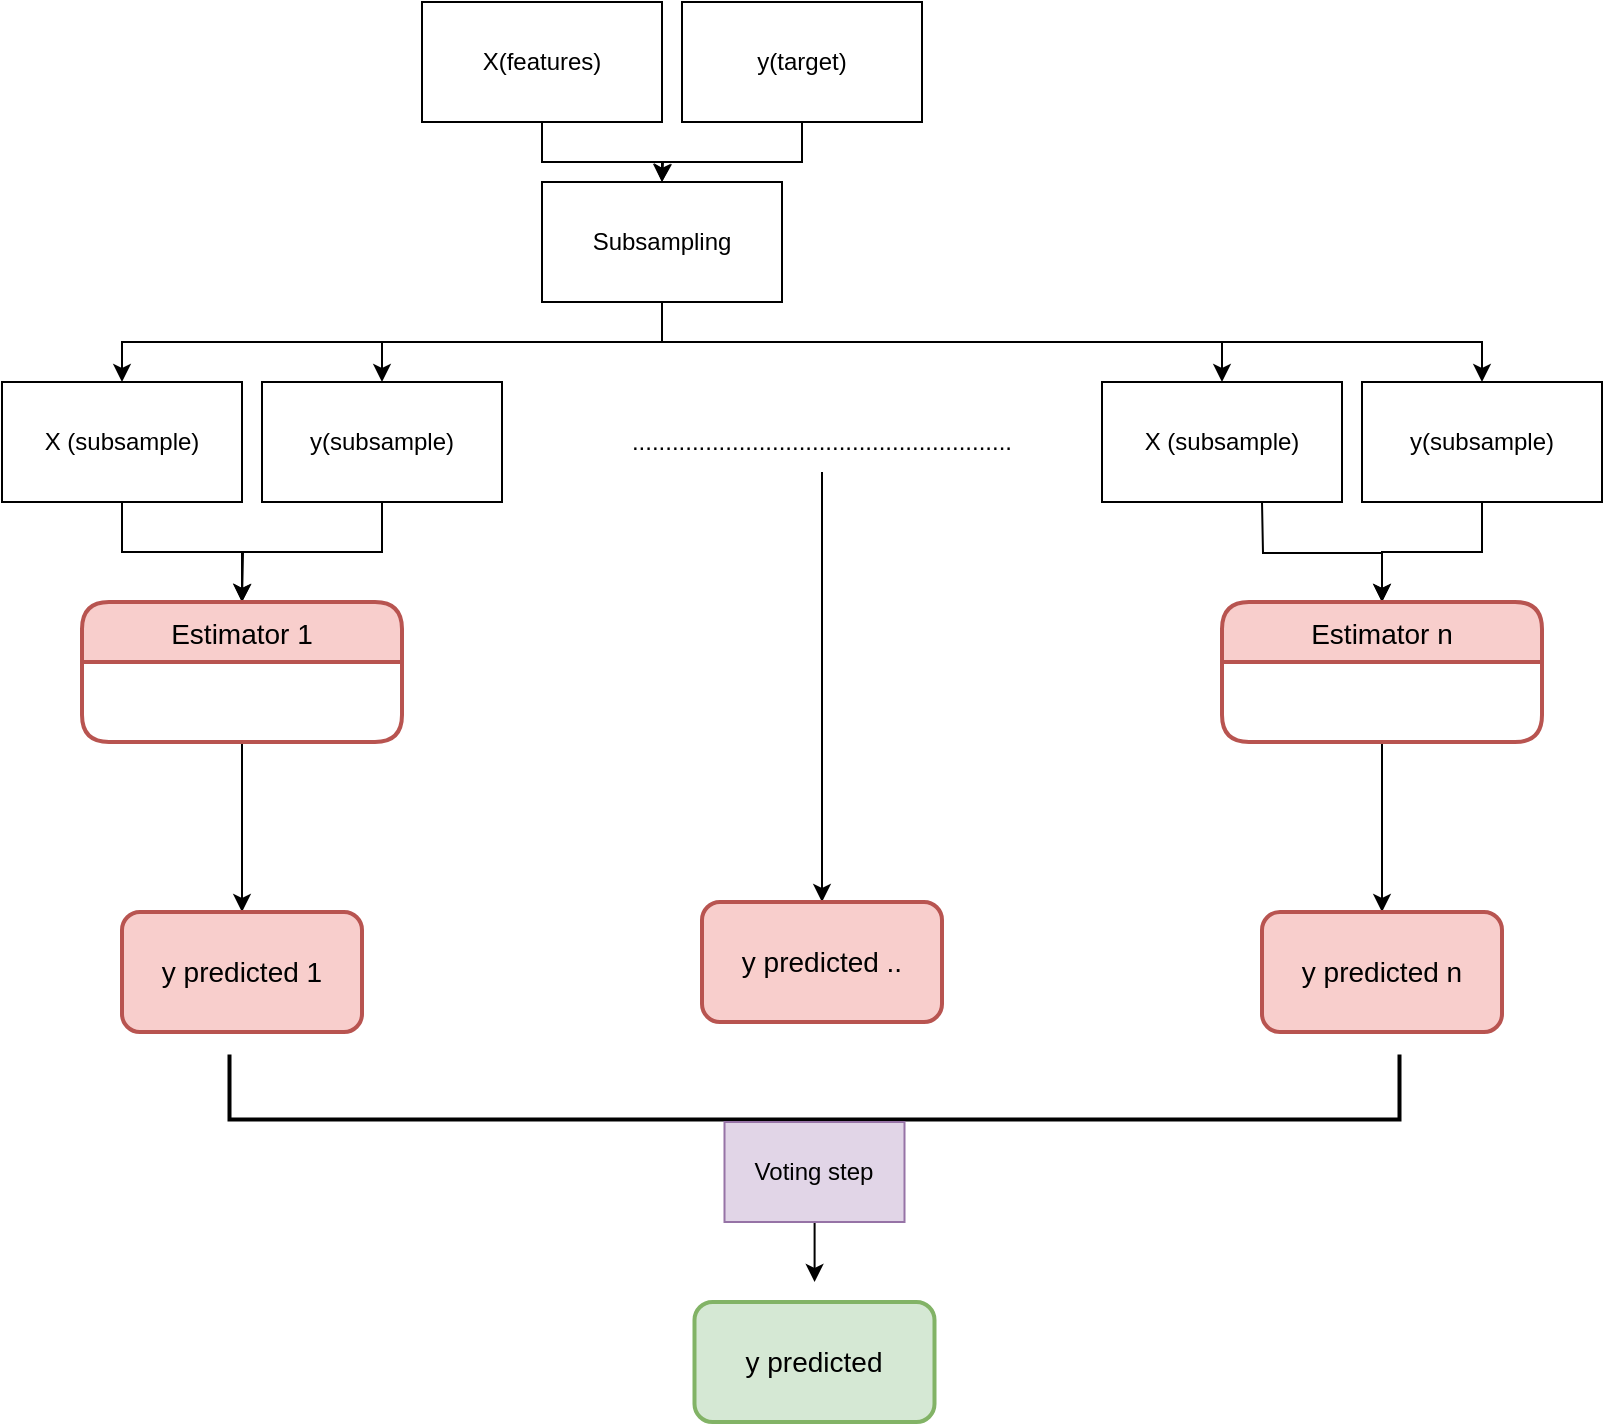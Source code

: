<mxfile version="18.1.3" type="github">
  <diagram id="Hz01uMnlYN-jJrnOBzyM" name="Page-1">
    <mxGraphModel dx="2031" dy="1171" grid="1" gridSize="10" guides="1" tooltips="1" connect="1" arrows="1" fold="1" page="1" pageScale="1" pageWidth="827" pageHeight="1169" math="0" shadow="0">
      <root>
        <mxCell id="0" />
        <mxCell id="1" parent="0" />
        <mxCell id="j3MlyM1Df4kYm5ywRDjn-4" style="edgeStyle=orthogonalEdgeStyle;rounded=0;orthogonalLoop=1;jettySize=auto;html=1;exitX=0.5;exitY=1;exitDx=0;exitDy=0;entryX=0.5;entryY=0;entryDx=0;entryDy=0;" edge="1" parent="1" source="j3MlyM1Df4kYm5ywRDjn-1" target="j3MlyM1Df4kYm5ywRDjn-3">
          <mxGeometry relative="1" as="geometry" />
        </mxCell>
        <mxCell id="j3MlyM1Df4kYm5ywRDjn-1" value="X(features)" style="rounded=0;whiteSpace=wrap;html=1;" vertex="1" parent="1">
          <mxGeometry x="260" y="110" width="120" height="60" as="geometry" />
        </mxCell>
        <mxCell id="j3MlyM1Df4kYm5ywRDjn-5" style="edgeStyle=orthogonalEdgeStyle;rounded=0;orthogonalLoop=1;jettySize=auto;html=1;exitX=0.5;exitY=1;exitDx=0;exitDy=0;" edge="1" parent="1" source="j3MlyM1Df4kYm5ywRDjn-2">
          <mxGeometry relative="1" as="geometry">
            <mxPoint x="380" y="200" as="targetPoint" />
          </mxGeometry>
        </mxCell>
        <mxCell id="j3MlyM1Df4kYm5ywRDjn-2" value="y(target)" style="rounded=0;whiteSpace=wrap;html=1;" vertex="1" parent="1">
          <mxGeometry x="390" y="110" width="120" height="60" as="geometry" />
        </mxCell>
        <mxCell id="j3MlyM1Df4kYm5ywRDjn-16" style="edgeStyle=orthogonalEdgeStyle;rounded=0;orthogonalLoop=1;jettySize=auto;html=1;exitX=0.5;exitY=1;exitDx=0;exitDy=0;" edge="1" parent="1" source="j3MlyM1Df4kYm5ywRDjn-3" target="j3MlyM1Df4kYm5ywRDjn-6">
          <mxGeometry relative="1" as="geometry" />
        </mxCell>
        <mxCell id="j3MlyM1Df4kYm5ywRDjn-17" style="edgeStyle=orthogonalEdgeStyle;rounded=0;orthogonalLoop=1;jettySize=auto;html=1;exitX=0.5;exitY=1;exitDx=0;exitDy=0;entryX=0.5;entryY=0;entryDx=0;entryDy=0;" edge="1" parent="1" source="j3MlyM1Df4kYm5ywRDjn-3" target="j3MlyM1Df4kYm5ywRDjn-7">
          <mxGeometry relative="1" as="geometry" />
        </mxCell>
        <mxCell id="j3MlyM1Df4kYm5ywRDjn-20" style="edgeStyle=orthogonalEdgeStyle;rounded=0;orthogonalLoop=1;jettySize=auto;html=1;exitX=0.5;exitY=1;exitDx=0;exitDy=0;entryX=0.5;entryY=0;entryDx=0;entryDy=0;" edge="1" parent="1" source="j3MlyM1Df4kYm5ywRDjn-3" target="j3MlyM1Df4kYm5ywRDjn-14">
          <mxGeometry relative="1" as="geometry" />
        </mxCell>
        <mxCell id="j3MlyM1Df4kYm5ywRDjn-21" style="edgeStyle=orthogonalEdgeStyle;rounded=0;orthogonalLoop=1;jettySize=auto;html=1;exitX=0.5;exitY=1;exitDx=0;exitDy=0;" edge="1" parent="1" source="j3MlyM1Df4kYm5ywRDjn-3" target="j3MlyM1Df4kYm5ywRDjn-15">
          <mxGeometry relative="1" as="geometry" />
        </mxCell>
        <mxCell id="j3MlyM1Df4kYm5ywRDjn-3" value="Subsampling" style="rounded=0;whiteSpace=wrap;html=1;" vertex="1" parent="1">
          <mxGeometry x="320" y="200" width="120" height="60" as="geometry" />
        </mxCell>
        <mxCell id="j3MlyM1Df4kYm5ywRDjn-29" style="edgeStyle=orthogonalEdgeStyle;rounded=0;orthogonalLoop=1;jettySize=auto;html=1;exitX=0.5;exitY=1;exitDx=0;exitDy=0;entryX=0.5;entryY=0;entryDx=0;entryDy=0;" edge="1" parent="1" source="j3MlyM1Df4kYm5ywRDjn-6" target="j3MlyM1Df4kYm5ywRDjn-27">
          <mxGeometry relative="1" as="geometry" />
        </mxCell>
        <mxCell id="j3MlyM1Df4kYm5ywRDjn-6" value="X (subsample)" style="rounded=0;whiteSpace=wrap;html=1;" vertex="1" parent="1">
          <mxGeometry x="50" y="300" width="120" height="60" as="geometry" />
        </mxCell>
        <mxCell id="j3MlyM1Df4kYm5ywRDjn-30" style="edgeStyle=orthogonalEdgeStyle;rounded=0;orthogonalLoop=1;jettySize=auto;html=1;exitX=0.5;exitY=1;exitDx=0;exitDy=0;" edge="1" parent="1" source="j3MlyM1Df4kYm5ywRDjn-7">
          <mxGeometry relative="1" as="geometry">
            <mxPoint x="170" y="410" as="targetPoint" />
          </mxGeometry>
        </mxCell>
        <mxCell id="j3MlyM1Df4kYm5ywRDjn-7" value="y(subsample)" style="rounded=0;whiteSpace=wrap;html=1;" vertex="1" parent="1">
          <mxGeometry x="180" y="300" width="120" height="60" as="geometry" />
        </mxCell>
        <mxCell id="j3MlyM1Df4kYm5ywRDjn-14" value="X (subsample)" style="rounded=0;whiteSpace=wrap;html=1;" vertex="1" parent="1">
          <mxGeometry x="600" y="300" width="120" height="60" as="geometry" />
        </mxCell>
        <mxCell id="j3MlyM1Df4kYm5ywRDjn-34" style="edgeStyle=orthogonalEdgeStyle;rounded=0;orthogonalLoop=1;jettySize=auto;html=1;exitX=0.5;exitY=1;exitDx=0;exitDy=0;" edge="1" parent="1" source="j3MlyM1Df4kYm5ywRDjn-15" target="j3MlyM1Df4kYm5ywRDjn-33">
          <mxGeometry relative="1" as="geometry" />
        </mxCell>
        <mxCell id="j3MlyM1Df4kYm5ywRDjn-15" value="y(subsample)" style="rounded=0;whiteSpace=wrap;html=1;" vertex="1" parent="1">
          <mxGeometry x="730" y="300" width="120" height="60" as="geometry" />
        </mxCell>
        <mxCell id="j3MlyM1Df4kYm5ywRDjn-41" value="" style="edgeStyle=orthogonalEdgeStyle;rounded=0;orthogonalLoop=1;jettySize=auto;html=1;entryX=0.5;entryY=0;entryDx=0;entryDy=0;" edge="1" parent="1" source="j3MlyM1Df4kYm5ywRDjn-22" target="j3MlyM1Df4kYm5ywRDjn-39">
          <mxGeometry relative="1" as="geometry">
            <mxPoint x="460" y="410" as="targetPoint" />
          </mxGeometry>
        </mxCell>
        <mxCell id="j3MlyM1Df4kYm5ywRDjn-22" value="........................................................." style="text;html=1;strokeColor=none;fillColor=none;align=center;verticalAlign=middle;whiteSpace=wrap;rounded=0;" vertex="1" parent="1">
          <mxGeometry x="350" y="315" width="220" height="30" as="geometry" />
        </mxCell>
        <mxCell id="j3MlyM1Df4kYm5ywRDjn-36" value="" style="edgeStyle=orthogonalEdgeStyle;rounded=0;orthogonalLoop=1;jettySize=auto;html=1;" edge="1" parent="1" source="j3MlyM1Df4kYm5ywRDjn-27" target="j3MlyM1Df4kYm5ywRDjn-35">
          <mxGeometry relative="1" as="geometry" />
        </mxCell>
        <mxCell id="j3MlyM1Df4kYm5ywRDjn-27" value="Estimator 1" style="swimlane;childLayout=stackLayout;horizontal=1;startSize=30;horizontalStack=0;rounded=1;fontSize=14;fontStyle=0;strokeWidth=2;resizeParent=0;resizeLast=1;shadow=0;dashed=0;align=center;fillColor=#f8cecc;strokeColor=#b85450;" vertex="1" parent="1">
          <mxGeometry x="90" y="410" width="160" height="70" as="geometry" />
        </mxCell>
        <mxCell id="j3MlyM1Df4kYm5ywRDjn-31" style="edgeStyle=orthogonalEdgeStyle;rounded=0;orthogonalLoop=1;jettySize=auto;html=1;exitX=0.5;exitY=1;exitDx=0;exitDy=0;entryX=0.5;entryY=0;entryDx=0;entryDy=0;" edge="1" parent="1" target="j3MlyM1Df4kYm5ywRDjn-33">
          <mxGeometry relative="1" as="geometry">
            <mxPoint x="680" y="360" as="sourcePoint" />
          </mxGeometry>
        </mxCell>
        <mxCell id="j3MlyM1Df4kYm5ywRDjn-38" value="" style="edgeStyle=orthogonalEdgeStyle;rounded=0;orthogonalLoop=1;jettySize=auto;html=1;" edge="1" parent="1" source="j3MlyM1Df4kYm5ywRDjn-33" target="j3MlyM1Df4kYm5ywRDjn-37">
          <mxGeometry relative="1" as="geometry" />
        </mxCell>
        <mxCell id="j3MlyM1Df4kYm5ywRDjn-33" value="Estimator n" style="swimlane;childLayout=stackLayout;horizontal=1;startSize=30;horizontalStack=0;rounded=1;fontSize=14;fontStyle=0;strokeWidth=2;resizeParent=0;resizeLast=1;shadow=0;dashed=0;align=center;fillColor=#f8cecc;strokeColor=#b85450;" vertex="1" parent="1">
          <mxGeometry x="660" y="410" width="160" height="70" as="geometry" />
        </mxCell>
        <mxCell id="j3MlyM1Df4kYm5ywRDjn-35" value="y predicted 1" style="whiteSpace=wrap;html=1;fontSize=14;fillColor=#f8cecc;strokeColor=#b85450;fontStyle=0;startSize=30;rounded=1;strokeWidth=2;shadow=0;dashed=0;" vertex="1" parent="1">
          <mxGeometry x="110" y="565" width="120" height="60" as="geometry" />
        </mxCell>
        <mxCell id="j3MlyM1Df4kYm5ywRDjn-37" value="y predicted n" style="whiteSpace=wrap;html=1;fontSize=14;fillColor=#f8cecc;strokeColor=#b85450;fontStyle=0;startSize=30;rounded=1;strokeWidth=2;shadow=0;dashed=0;" vertex="1" parent="1">
          <mxGeometry x="680" y="565" width="120" height="60" as="geometry" />
        </mxCell>
        <mxCell id="j3MlyM1Df4kYm5ywRDjn-39" value="y predicted .." style="whiteSpace=wrap;html=1;fontSize=14;fillColor=#f8cecc;strokeColor=#b85450;fontStyle=0;startSize=30;rounded=1;strokeWidth=2;shadow=0;dashed=0;" vertex="1" parent="1">
          <mxGeometry x="400" y="560" width="120" height="60" as="geometry" />
        </mxCell>
        <mxCell id="j3MlyM1Df4kYm5ywRDjn-44" value="" style="edgeStyle=orthogonalEdgeStyle;rounded=0;orthogonalLoop=1;jettySize=auto;html=1;startArrow=none;" edge="1" parent="1" source="j3MlyM1Df4kYm5ywRDjn-45">
          <mxGeometry relative="1" as="geometry">
            <mxPoint x="456.286" y="750.0" as="targetPoint" />
          </mxGeometry>
        </mxCell>
        <mxCell id="j3MlyM1Df4kYm5ywRDjn-42" value="" style="strokeWidth=2;html=1;shape=mxgraph.flowchart.annotation_1;align=left;pointerEvents=1;rotation=-90;" vertex="1" parent="1">
          <mxGeometry x="440" y="360" width="32.5" height="585" as="geometry" />
        </mxCell>
        <mxCell id="j3MlyM1Df4kYm5ywRDjn-45" value="Voting step" style="text;html=1;strokeColor=#9673a6;fillColor=#e1d5e7;align=center;verticalAlign=middle;whiteSpace=wrap;rounded=0;" vertex="1" parent="1">
          <mxGeometry x="411.25" y="670" width="90" height="50" as="geometry" />
        </mxCell>
        <mxCell id="j3MlyM1Df4kYm5ywRDjn-47" value="y predicted " style="whiteSpace=wrap;html=1;fontSize=14;fillColor=#d5e8d4;strokeColor=#82b366;fontStyle=0;startSize=30;rounded=1;strokeWidth=2;shadow=0;dashed=0;" vertex="1" parent="1">
          <mxGeometry x="396.25" y="760" width="120" height="60" as="geometry" />
        </mxCell>
      </root>
    </mxGraphModel>
  </diagram>
</mxfile>
